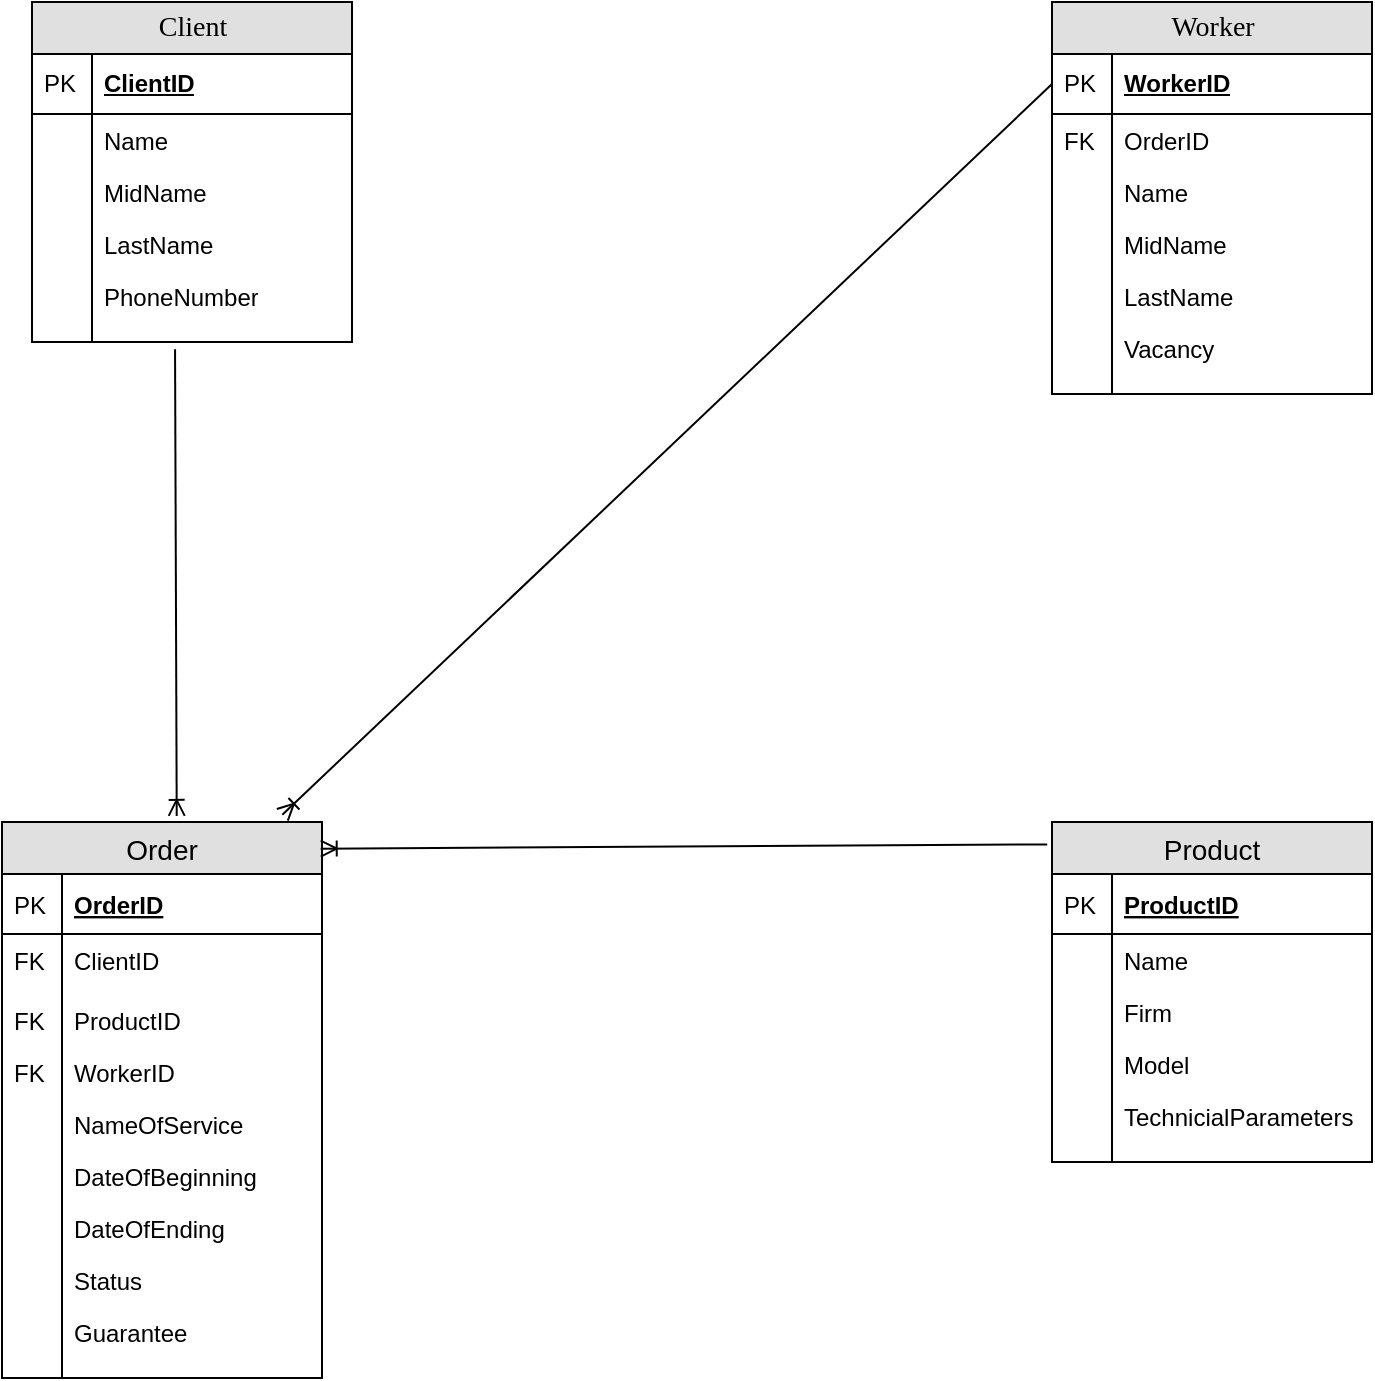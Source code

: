 <mxfile version="10.6.1" type="github"><diagram name="Page-1" id="e56a1550-8fbb-45ad-956c-1786394a9013"><mxGraphModel dx="1010" dy="582" grid="1" gridSize="10" guides="1" tooltips="1" connect="1" arrows="1" fold="1" page="1" pageScale="1" pageWidth="1100" pageHeight="850" background="#ffffff" math="0" shadow="0"><root><mxCell id="0"/><mxCell id="1" parent="0"/><mxCell id="2e49270ec7c68f3f-8" value="Client" style="swimlane;html=1;fontStyle=0;childLayout=stackLayout;horizontal=1;startSize=26;fillColor=#e0e0e0;horizontalStack=0;resizeParent=1;resizeLast=0;collapsible=1;marginBottom=0;swimlaneFillColor=#ffffff;align=center;rounded=0;shadow=0;comic=0;labelBackgroundColor=none;strokeColor=#000000;strokeWidth=1;fontFamily=Verdana;fontSize=14;fontColor=#000000;swimlaneLine=1;" parent="1" vertex="1"><mxGeometry x="140" y="9" width="160" height="170" as="geometry"/></mxCell><mxCell id="2e49270ec7c68f3f-9" value="ClientID" style="shape=partialRectangle;top=0;left=0;right=0;bottom=1;html=1;align=left;verticalAlign=middle;fillColor=none;spacingLeft=34;spacingRight=4;whiteSpace=wrap;overflow=hidden;rotatable=0;points=[[0,0.5],[1,0.5]];portConstraint=eastwest;dropTarget=0;fontStyle=5;" parent="2e49270ec7c68f3f-8" vertex="1"><mxGeometry y="26" width="160" height="30" as="geometry"/></mxCell><mxCell id="2e49270ec7c68f3f-10" value="PK" style="shape=partialRectangle;top=0;left=0;bottom=0;html=1;fillColor=none;align=left;verticalAlign=middle;spacingLeft=4;spacingRight=4;whiteSpace=wrap;overflow=hidden;rotatable=0;points=[];portConstraint=eastwest;part=1;" parent="2e49270ec7c68f3f-9" vertex="1" connectable="0"><mxGeometry width="30" height="30" as="geometry"/></mxCell><mxCell id="2e49270ec7c68f3f-11" value="Name" style="shape=partialRectangle;top=0;left=0;right=0;bottom=0;html=1;align=left;verticalAlign=top;fillColor=none;spacingLeft=34;spacingRight=4;whiteSpace=wrap;overflow=hidden;rotatable=0;points=[[0,0.5],[1,0.5]];portConstraint=eastwest;dropTarget=0;" parent="2e49270ec7c68f3f-8" vertex="1"><mxGeometry y="56" width="160" height="26" as="geometry"/></mxCell><mxCell id="2e49270ec7c68f3f-12" value="" style="shape=partialRectangle;top=0;left=0;bottom=0;html=1;fillColor=none;align=left;verticalAlign=top;spacingLeft=4;spacingRight=4;whiteSpace=wrap;overflow=hidden;rotatable=0;points=[];portConstraint=eastwest;part=1;" parent="2e49270ec7c68f3f-11" vertex="1" connectable="0"><mxGeometry width="30" height="26" as="geometry"/></mxCell><mxCell id="2e49270ec7c68f3f-13" value="MidName" style="shape=partialRectangle;top=0;left=0;right=0;bottom=0;html=1;align=left;verticalAlign=top;fillColor=none;spacingLeft=34;spacingRight=4;whiteSpace=wrap;overflow=hidden;rotatable=0;points=[[0,0.5],[1,0.5]];portConstraint=eastwest;dropTarget=0;" parent="2e49270ec7c68f3f-8" vertex="1"><mxGeometry y="82" width="160" height="26" as="geometry"/></mxCell><mxCell id="2e49270ec7c68f3f-14" value="" style="shape=partialRectangle;top=0;left=0;bottom=0;html=1;fillColor=none;align=left;verticalAlign=top;spacingLeft=4;spacingRight=4;whiteSpace=wrap;overflow=hidden;rotatable=0;points=[];portConstraint=eastwest;part=1;" parent="2e49270ec7c68f3f-13" vertex="1" connectable="0"><mxGeometry width="30" height="26" as="geometry"/></mxCell><mxCell id="2e49270ec7c68f3f-15" value="LastName" style="shape=partialRectangle;top=0;left=0;right=0;bottom=0;html=1;align=left;verticalAlign=top;fillColor=none;spacingLeft=34;spacingRight=4;whiteSpace=wrap;overflow=hidden;rotatable=0;points=[[0,0.5],[1,0.5]];portConstraint=eastwest;dropTarget=0;" parent="2e49270ec7c68f3f-8" vertex="1"><mxGeometry y="108" width="160" height="26" as="geometry"/></mxCell><mxCell id="2e49270ec7c68f3f-16" value="" style="shape=partialRectangle;top=0;left=0;bottom=0;html=1;fillColor=none;align=left;verticalAlign=top;spacingLeft=4;spacingRight=4;whiteSpace=wrap;overflow=hidden;rotatable=0;points=[];portConstraint=eastwest;part=1;" parent="2e49270ec7c68f3f-15" vertex="1" connectable="0"><mxGeometry width="30" height="26" as="geometry"/></mxCell><mxCell id="dgEd9h6C8QUHjy-DAuUv-50" value="PhoneNumber" style="shape=partialRectangle;top=0;left=0;right=0;bottom=0;html=1;align=left;verticalAlign=top;fillColor=none;spacingLeft=34;spacingRight=4;whiteSpace=wrap;overflow=hidden;rotatable=0;points=[[0,0.5],[1,0.5]];portConstraint=eastwest;dropTarget=0;" parent="2e49270ec7c68f3f-8" vertex="1"><mxGeometry y="134" width="160" height="26" as="geometry"/></mxCell><mxCell id="dgEd9h6C8QUHjy-DAuUv-51" value="" style="shape=partialRectangle;top=0;left=0;bottom=0;html=1;fillColor=none;align=left;verticalAlign=top;spacingLeft=4;spacingRight=4;whiteSpace=wrap;overflow=hidden;rotatable=0;points=[];portConstraint=eastwest;part=1;" parent="dgEd9h6C8QUHjy-DAuUv-50" vertex="1" connectable="0"><mxGeometry width="30" height="26" as="geometry"/></mxCell><mxCell id="2e49270ec7c68f3f-17" value="" style="shape=partialRectangle;top=0;left=0;right=0;bottom=0;html=1;align=left;verticalAlign=top;fillColor=none;spacingLeft=34;spacingRight=4;whiteSpace=wrap;overflow=hidden;rotatable=0;points=[[0,0.5],[1,0.5]];portConstraint=eastwest;dropTarget=0;" parent="2e49270ec7c68f3f-8" vertex="1"><mxGeometry y="160" width="160" height="10" as="geometry"/></mxCell><mxCell id="2e49270ec7c68f3f-18" value="" style="shape=partialRectangle;top=0;left=0;bottom=0;html=1;fillColor=none;align=left;verticalAlign=top;spacingLeft=4;spacingRight=4;whiteSpace=wrap;overflow=hidden;rotatable=0;points=[];portConstraint=eastwest;part=1;" parent="2e49270ec7c68f3f-17" vertex="1" connectable="0"><mxGeometry width="30" height="10" as="geometry"/></mxCell><mxCell id="2e49270ec7c68f3f-30" value="Worker" style="swimlane;html=1;fontStyle=0;childLayout=stackLayout;horizontal=1;startSize=26;fillColor=#e0e0e0;horizontalStack=0;resizeParent=1;resizeLast=0;collapsible=1;marginBottom=0;swimlaneFillColor=#ffffff;align=center;rounded=0;shadow=0;comic=0;labelBackgroundColor=none;strokeColor=#000000;strokeWidth=1;fontFamily=Verdana;fontSize=14;fontColor=#000000;" parent="1" vertex="1"><mxGeometry x="650" y="9" width="160" height="196" as="geometry"/></mxCell><mxCell id="2e49270ec7c68f3f-31" value="WorkerID" style="shape=partialRectangle;top=0;left=0;right=0;bottom=1;html=1;align=left;verticalAlign=middle;fillColor=none;spacingLeft=34;spacingRight=4;whiteSpace=wrap;overflow=hidden;rotatable=0;points=[[0,0.5],[1,0.5]];portConstraint=eastwest;dropTarget=0;fontStyle=5;" parent="2e49270ec7c68f3f-30" vertex="1"><mxGeometry y="26" width="160" height="30" as="geometry"/></mxCell><mxCell id="2e49270ec7c68f3f-32" value="PK" style="shape=partialRectangle;top=0;left=0;bottom=0;html=1;fillColor=none;align=left;verticalAlign=middle;spacingLeft=4;spacingRight=4;whiteSpace=wrap;overflow=hidden;rotatable=0;points=[];portConstraint=eastwest;part=1;" parent="2e49270ec7c68f3f-31" vertex="1" connectable="0"><mxGeometry width="30" height="30" as="geometry"/></mxCell><mxCell id="E06FmW0-NuVDLcT7gQHS-4" value="OrderID" style="shape=partialRectangle;top=0;left=0;right=0;bottom=0;align=left;verticalAlign=top;fillColor=none;spacingLeft=34;spacingRight=4;overflow=hidden;rotatable=0;points=[[0,0.5],[1,0.5]];portConstraint=eastwest;dropTarget=0;fontSize=12;" parent="2e49270ec7c68f3f-30" vertex="1"><mxGeometry y="56" width="160" height="26" as="geometry"/></mxCell><mxCell id="E06FmW0-NuVDLcT7gQHS-5" value="FK" style="shape=partialRectangle;top=0;left=0;bottom=0;fillColor=none;align=left;verticalAlign=top;spacingLeft=4;spacingRight=4;overflow=hidden;rotatable=0;points=[];portConstraint=eastwest;part=1;fontSize=12;" parent="E06FmW0-NuVDLcT7gQHS-4" vertex="1" connectable="0"><mxGeometry width="30" height="26" as="geometry"/></mxCell><mxCell id="2e49270ec7c68f3f-33" value="Name" style="shape=partialRectangle;top=0;left=0;right=0;bottom=0;html=1;align=left;verticalAlign=top;fillColor=none;spacingLeft=34;spacingRight=4;whiteSpace=wrap;overflow=hidden;rotatable=0;points=[[0,0.5],[1,0.5]];portConstraint=eastwest;dropTarget=0;" parent="2e49270ec7c68f3f-30" vertex="1"><mxGeometry y="82" width="160" height="26" as="geometry"/></mxCell><mxCell id="2e49270ec7c68f3f-34" value="" style="shape=partialRectangle;top=0;left=0;bottom=0;html=1;fillColor=none;align=left;verticalAlign=top;spacingLeft=4;spacingRight=4;whiteSpace=wrap;overflow=hidden;rotatable=0;points=[];portConstraint=eastwest;part=1;" parent="2e49270ec7c68f3f-33" vertex="1" connectable="0"><mxGeometry width="30" height="26" as="geometry"/></mxCell><mxCell id="2e49270ec7c68f3f-35" value="MidName" style="shape=partialRectangle;top=0;left=0;right=0;bottom=0;html=1;align=left;verticalAlign=top;fillColor=none;spacingLeft=34;spacingRight=4;whiteSpace=wrap;overflow=hidden;rotatable=0;points=[[0,0.5],[1,0.5]];portConstraint=eastwest;dropTarget=0;" parent="2e49270ec7c68f3f-30" vertex="1"><mxGeometry y="108" width="160" height="26" as="geometry"/></mxCell><mxCell id="2e49270ec7c68f3f-36" value="" style="shape=partialRectangle;top=0;left=0;bottom=0;html=1;fillColor=none;align=left;verticalAlign=top;spacingLeft=4;spacingRight=4;whiteSpace=wrap;overflow=hidden;rotatable=0;points=[];portConstraint=eastwest;part=1;" parent="2e49270ec7c68f3f-35" vertex="1" connectable="0"><mxGeometry width="30" height="26" as="geometry"/></mxCell><mxCell id="2e49270ec7c68f3f-37" value="LastName" style="shape=partialRectangle;top=0;left=0;right=0;bottom=0;html=1;align=left;verticalAlign=top;fillColor=none;spacingLeft=34;spacingRight=4;whiteSpace=wrap;overflow=hidden;rotatable=0;points=[[0,0.5],[1,0.5]];portConstraint=eastwest;dropTarget=0;" parent="2e49270ec7c68f3f-30" vertex="1"><mxGeometry y="134" width="160" height="26" as="geometry"/></mxCell><mxCell id="2e49270ec7c68f3f-38" value="" style="shape=partialRectangle;top=0;left=0;bottom=0;html=1;fillColor=none;align=left;verticalAlign=top;spacingLeft=4;spacingRight=4;whiteSpace=wrap;overflow=hidden;rotatable=0;points=[];portConstraint=eastwest;part=1;" parent="2e49270ec7c68f3f-37" vertex="1" connectable="0"><mxGeometry width="30" height="26" as="geometry"/></mxCell><mxCell id="dgEd9h6C8QUHjy-DAuUv-56" value="Vacancy" style="shape=partialRectangle;top=0;left=0;right=0;bottom=0;html=1;align=left;verticalAlign=top;fillColor=none;spacingLeft=34;spacingRight=4;whiteSpace=wrap;overflow=hidden;rotatable=0;points=[[0,0.5],[1,0.5]];portConstraint=eastwest;dropTarget=0;" parent="2e49270ec7c68f3f-30" vertex="1"><mxGeometry y="160" width="160" height="26" as="geometry"/></mxCell><mxCell id="dgEd9h6C8QUHjy-DAuUv-57" value="" style="shape=partialRectangle;top=0;left=0;bottom=0;html=1;fillColor=none;align=left;verticalAlign=top;spacingLeft=4;spacingRight=4;whiteSpace=wrap;overflow=hidden;rotatable=0;points=[];portConstraint=eastwest;part=1;" parent="dgEd9h6C8QUHjy-DAuUv-56" vertex="1" connectable="0"><mxGeometry width="30" height="26" as="geometry"/></mxCell><mxCell id="2e49270ec7c68f3f-39" value="" style="shape=partialRectangle;top=0;left=0;right=0;bottom=0;html=1;align=left;verticalAlign=top;fillColor=none;spacingLeft=34;spacingRight=4;whiteSpace=wrap;overflow=hidden;rotatable=0;points=[[0,0.5],[1,0.5]];portConstraint=eastwest;dropTarget=0;" parent="2e49270ec7c68f3f-30" vertex="1"><mxGeometry y="186" width="160" height="10" as="geometry"/></mxCell><mxCell id="2e49270ec7c68f3f-40" value="" style="shape=partialRectangle;top=0;left=0;bottom=0;html=1;fillColor=none;align=left;verticalAlign=top;spacingLeft=4;spacingRight=4;whiteSpace=wrap;overflow=hidden;rotatable=0;points=[];portConstraint=eastwest;part=1;" parent="2e49270ec7c68f3f-39" vertex="1" connectable="0"><mxGeometry width="30" height="10" as="geometry"/></mxCell><mxCell id="dgEd9h6C8QUHjy-DAuUv-1" value="Order" style="swimlane;fontStyle=0;childLayout=stackLayout;horizontal=1;startSize=26;fillColor=#e0e0e0;horizontalStack=0;resizeParent=1;resizeParentMax=0;resizeLast=0;collapsible=1;marginBottom=0;swimlaneFillColor=#ffffff;align=center;fontSize=14;" parent="1" vertex="1"><mxGeometry x="125" y="419" width="160" height="278" as="geometry"><mxRectangle x="250" y="333" width="70" height="26" as="alternateBounds"/></mxGeometry></mxCell><mxCell id="dgEd9h6C8QUHjy-DAuUv-2" value="OrderID" style="shape=partialRectangle;top=0;left=0;right=0;bottom=1;align=left;verticalAlign=middle;fillColor=none;spacingLeft=34;spacingRight=4;overflow=hidden;rotatable=0;points=[[0,0.5],[1,0.5]];portConstraint=eastwest;dropTarget=0;fontStyle=5;fontSize=12;" parent="dgEd9h6C8QUHjy-DAuUv-1" vertex="1"><mxGeometry y="26" width="160" height="30" as="geometry"/></mxCell><mxCell id="dgEd9h6C8QUHjy-DAuUv-3" value="PK" style="shape=partialRectangle;top=0;left=0;bottom=0;fillColor=none;align=left;verticalAlign=middle;spacingLeft=4;spacingRight=4;overflow=hidden;rotatable=0;points=[];portConstraint=eastwest;part=1;fontSize=12;" parent="dgEd9h6C8QUHjy-DAuUv-2" vertex="1" connectable="0"><mxGeometry width="30" height="30" as="geometry"/></mxCell><mxCell id="dgEd9h6C8QUHjy-DAuUv-54" value="ClientID" style="shape=partialRectangle;top=0;left=0;right=0;bottom=0;align=left;verticalAlign=top;fillColor=none;spacingLeft=34;spacingRight=4;overflow=hidden;rotatable=0;points=[[0,0.5],[1,0.5]];portConstraint=eastwest;dropTarget=0;fontSize=12;" parent="dgEd9h6C8QUHjy-DAuUv-1" vertex="1"><mxGeometry y="56" width="160" height="30" as="geometry"/></mxCell><mxCell id="dgEd9h6C8QUHjy-DAuUv-55" value="FK" style="shape=partialRectangle;top=0;left=0;bottom=0;fillColor=none;align=left;verticalAlign=top;spacingLeft=4;spacingRight=4;overflow=hidden;rotatable=0;points=[];portConstraint=eastwest;part=1;fontSize=12;" parent="dgEd9h6C8QUHjy-DAuUv-54" vertex="1" connectable="0"><mxGeometry width="30" height="30" as="geometry"/></mxCell><mxCell id="dgEd9h6C8QUHjy-DAuUv-52" value="ProductID" style="shape=partialRectangle;top=0;left=0;right=0;bottom=0;align=left;verticalAlign=top;fillColor=none;spacingLeft=34;spacingRight=4;overflow=hidden;rotatable=0;points=[[0,0.5],[1,0.5]];portConstraint=eastwest;dropTarget=0;fontSize=12;" parent="dgEd9h6C8QUHjy-DAuUv-1" vertex="1"><mxGeometry y="86" width="160" height="26" as="geometry"/></mxCell><mxCell id="dgEd9h6C8QUHjy-DAuUv-53" value="FK" style="shape=partialRectangle;top=0;left=0;bottom=0;fillColor=none;align=left;verticalAlign=top;spacingLeft=4;spacingRight=4;overflow=hidden;rotatable=0;points=[];portConstraint=eastwest;part=1;fontSize=12;" parent="dgEd9h6C8QUHjy-DAuUv-52" vertex="1" connectable="0"><mxGeometry width="30" height="26" as="geometry"/></mxCell><mxCell id="Cm2wK3WcRPLcECe4KZQW-1" value="WorkerID" style="shape=partialRectangle;top=0;left=0;right=0;bottom=0;align=left;verticalAlign=top;fillColor=none;spacingLeft=34;spacingRight=4;overflow=hidden;rotatable=0;points=[[0,0.5],[1,0.5]];portConstraint=eastwest;dropTarget=0;fontSize=12;" vertex="1" parent="dgEd9h6C8QUHjy-DAuUv-1"><mxGeometry y="112" width="160" height="26" as="geometry"/></mxCell><mxCell id="Cm2wK3WcRPLcECe4KZQW-2" value="FK" style="shape=partialRectangle;top=0;left=0;bottom=0;fillColor=none;align=left;verticalAlign=top;spacingLeft=4;spacingRight=4;overflow=hidden;rotatable=0;points=[];portConstraint=eastwest;part=1;fontSize=12;" vertex="1" connectable="0" parent="Cm2wK3WcRPLcECe4KZQW-1"><mxGeometry width="30" height="26" as="geometry"/></mxCell><mxCell id="dgEd9h6C8QUHjy-DAuUv-4" value="NameOfService" style="shape=partialRectangle;top=0;left=0;right=0;bottom=0;align=left;verticalAlign=top;fillColor=none;spacingLeft=34;spacingRight=4;overflow=hidden;rotatable=0;points=[[0,0.5],[1,0.5]];portConstraint=eastwest;dropTarget=0;fontSize=12;" parent="dgEd9h6C8QUHjy-DAuUv-1" vertex="1"><mxGeometry y="138" width="160" height="26" as="geometry"/></mxCell><mxCell id="dgEd9h6C8QUHjy-DAuUv-5" value="" style="shape=partialRectangle;top=0;left=0;bottom=0;fillColor=none;align=left;verticalAlign=top;spacingLeft=4;spacingRight=4;overflow=hidden;rotatable=0;points=[];portConstraint=eastwest;part=1;fontSize=12;" parent="dgEd9h6C8QUHjy-DAuUv-4" vertex="1" connectable="0"><mxGeometry width="30" height="26" as="geometry"/></mxCell><mxCell id="dgEd9h6C8QUHjy-DAuUv-6" value="DateOfBeginning" style="shape=partialRectangle;top=0;left=0;right=0;bottom=0;align=left;verticalAlign=top;fillColor=none;spacingLeft=34;spacingRight=4;overflow=hidden;rotatable=0;points=[[0,0.5],[1,0.5]];portConstraint=eastwest;dropTarget=0;fontSize=12;" parent="dgEd9h6C8QUHjy-DAuUv-1" vertex="1"><mxGeometry y="164" width="160" height="26" as="geometry"/></mxCell><mxCell id="dgEd9h6C8QUHjy-DAuUv-7" value="" style="shape=partialRectangle;top=0;left=0;bottom=0;fillColor=none;align=left;verticalAlign=top;spacingLeft=4;spacingRight=4;overflow=hidden;rotatable=0;points=[];portConstraint=eastwest;part=1;fontSize=12;" parent="dgEd9h6C8QUHjy-DAuUv-6" vertex="1" connectable="0"><mxGeometry width="30" height="26" as="geometry"/></mxCell><mxCell id="dgEd9h6C8QUHjy-DAuUv-59" value="DateOfEnding" style="shape=partialRectangle;top=0;left=0;right=0;bottom=0;align=left;verticalAlign=top;fillColor=none;spacingLeft=34;spacingRight=4;overflow=hidden;rotatable=0;points=[[0,0.5],[1,0.5]];portConstraint=eastwest;dropTarget=0;fontSize=12;" parent="dgEd9h6C8QUHjy-DAuUv-1" vertex="1"><mxGeometry y="190" width="160" height="26" as="geometry"/></mxCell><mxCell id="dgEd9h6C8QUHjy-DAuUv-60" value="" style="shape=partialRectangle;top=0;left=0;bottom=0;fillColor=none;align=left;verticalAlign=top;spacingLeft=4;spacingRight=4;overflow=hidden;rotatable=0;points=[];portConstraint=eastwest;part=1;fontSize=12;" parent="dgEd9h6C8QUHjy-DAuUv-59" vertex="1" connectable="0"><mxGeometry width="30" height="26" as="geometry"/></mxCell><mxCell id="dgEd9h6C8QUHjy-DAuUv-63" value="Status" style="shape=partialRectangle;top=0;left=0;right=0;bottom=0;align=left;verticalAlign=top;fillColor=none;spacingLeft=34;spacingRight=4;overflow=hidden;rotatable=0;points=[[0,0.5],[1,0.5]];portConstraint=eastwest;dropTarget=0;fontSize=12;" parent="dgEd9h6C8QUHjy-DAuUv-1" vertex="1"><mxGeometry y="216" width="160" height="26" as="geometry"/></mxCell><mxCell id="dgEd9h6C8QUHjy-DAuUv-64" value="" style="shape=partialRectangle;top=0;left=0;bottom=0;fillColor=none;align=left;verticalAlign=top;spacingLeft=4;spacingRight=4;overflow=hidden;rotatable=0;points=[];portConstraint=eastwest;part=1;fontSize=12;" parent="dgEd9h6C8QUHjy-DAuUv-63" vertex="1" connectable="0"><mxGeometry width="30" height="26" as="geometry"/></mxCell><mxCell id="dgEd9h6C8QUHjy-DAuUv-8" value="Guarantee" style="shape=partialRectangle;top=0;left=0;right=0;bottom=0;align=left;verticalAlign=top;fillColor=none;spacingLeft=34;spacingRight=4;overflow=hidden;rotatable=0;points=[[0,0.5],[1,0.5]];portConstraint=eastwest;dropTarget=0;fontSize=12;" parent="dgEd9h6C8QUHjy-DAuUv-1" vertex="1"><mxGeometry y="242" width="160" height="26" as="geometry"/></mxCell><mxCell id="dgEd9h6C8QUHjy-DAuUv-9" value="" style="shape=partialRectangle;top=0;left=0;bottom=0;fillColor=none;align=left;verticalAlign=top;spacingLeft=4;spacingRight=4;overflow=hidden;rotatable=0;points=[];portConstraint=eastwest;part=1;fontSize=12;" parent="dgEd9h6C8QUHjy-DAuUv-8" vertex="1" connectable="0"><mxGeometry width="30" height="26" as="geometry"/></mxCell><mxCell id="dgEd9h6C8QUHjy-DAuUv-10" value="" style="shape=partialRectangle;top=0;left=0;right=0;bottom=0;align=left;verticalAlign=top;fillColor=none;spacingLeft=34;spacingRight=4;overflow=hidden;rotatable=0;points=[[0,0.5],[1,0.5]];portConstraint=eastwest;dropTarget=0;fontSize=12;" parent="dgEd9h6C8QUHjy-DAuUv-1" vertex="1"><mxGeometry y="268" width="160" height="10" as="geometry"/></mxCell><mxCell id="dgEd9h6C8QUHjy-DAuUv-11" value="" style="shape=partialRectangle;top=0;left=0;bottom=0;fillColor=none;align=left;verticalAlign=top;spacingLeft=4;spacingRight=4;overflow=hidden;rotatable=0;points=[];portConstraint=eastwest;part=1;fontSize=12;" parent="dgEd9h6C8QUHjy-DAuUv-10" vertex="1" connectable="0"><mxGeometry width="30" height="10" as="geometry"/></mxCell><mxCell id="dgEd9h6C8QUHjy-DAuUv-12" value="Product" style="swimlane;fontStyle=0;childLayout=stackLayout;horizontal=1;startSize=26;fillColor=#e0e0e0;horizontalStack=0;resizeParent=1;resizeParentMax=0;resizeLast=0;collapsible=1;marginBottom=0;swimlaneFillColor=#ffffff;align=center;fontSize=14;" parent="1" vertex="1"><mxGeometry x="650" y="419" width="160" height="170" as="geometry"/></mxCell><mxCell id="dgEd9h6C8QUHjy-DAuUv-13" value="ProductID" style="shape=partialRectangle;top=0;left=0;right=0;bottom=1;align=left;verticalAlign=middle;fillColor=none;spacingLeft=34;spacingRight=4;overflow=hidden;rotatable=0;points=[[0,0.5],[1,0.5]];portConstraint=eastwest;dropTarget=0;fontStyle=5;fontSize=12;" parent="dgEd9h6C8QUHjy-DAuUv-12" vertex="1"><mxGeometry y="26" width="160" height="30" as="geometry"/></mxCell><mxCell id="dgEd9h6C8QUHjy-DAuUv-14" value="PK" style="shape=partialRectangle;top=0;left=0;bottom=0;fillColor=none;align=left;verticalAlign=middle;spacingLeft=4;spacingRight=4;overflow=hidden;rotatable=0;points=[];portConstraint=eastwest;part=1;fontSize=12;" parent="dgEd9h6C8QUHjy-DAuUv-13" vertex="1" connectable="0"><mxGeometry width="30" height="30" as="geometry"/></mxCell><mxCell id="dgEd9h6C8QUHjy-DAuUv-15" value="Name" style="shape=partialRectangle;top=0;left=0;right=0;bottom=0;align=left;verticalAlign=top;fillColor=none;spacingLeft=34;spacingRight=4;overflow=hidden;rotatable=0;points=[[0,0.5],[1,0.5]];portConstraint=eastwest;dropTarget=0;fontSize=12;" parent="dgEd9h6C8QUHjy-DAuUv-12" vertex="1"><mxGeometry y="56" width="160" height="26" as="geometry"/></mxCell><mxCell id="dgEd9h6C8QUHjy-DAuUv-16" value="" style="shape=partialRectangle;top=0;left=0;bottom=0;fillColor=none;align=left;verticalAlign=top;spacingLeft=4;spacingRight=4;overflow=hidden;rotatable=0;points=[];portConstraint=eastwest;part=1;fontSize=12;" parent="dgEd9h6C8QUHjy-DAuUv-15" vertex="1" connectable="0"><mxGeometry width="30" height="26" as="geometry"/></mxCell><mxCell id="dgEd9h6C8QUHjy-DAuUv-17" value="Firm" style="shape=partialRectangle;top=0;left=0;right=0;bottom=0;align=left;verticalAlign=top;fillColor=none;spacingLeft=34;spacingRight=4;overflow=hidden;rotatable=0;points=[[0,0.5],[1,0.5]];portConstraint=eastwest;dropTarget=0;fontSize=12;" parent="dgEd9h6C8QUHjy-DAuUv-12" vertex="1"><mxGeometry y="82" width="160" height="26" as="geometry"/></mxCell><mxCell id="dgEd9h6C8QUHjy-DAuUv-18" value="" style="shape=partialRectangle;top=0;left=0;bottom=0;fillColor=none;align=left;verticalAlign=top;spacingLeft=4;spacingRight=4;overflow=hidden;rotatable=0;points=[];portConstraint=eastwest;part=1;fontSize=12;" parent="dgEd9h6C8QUHjy-DAuUv-17" vertex="1" connectable="0"><mxGeometry width="30" height="26" as="geometry"/></mxCell><mxCell id="dgEd9h6C8QUHjy-DAuUv-19" value="Model" style="shape=partialRectangle;top=0;left=0;right=0;bottom=0;align=left;verticalAlign=top;fillColor=none;spacingLeft=34;spacingRight=4;overflow=hidden;rotatable=0;points=[[0,0.5],[1,0.5]];portConstraint=eastwest;dropTarget=0;fontSize=12;" parent="dgEd9h6C8QUHjy-DAuUv-12" vertex="1"><mxGeometry y="108" width="160" height="26" as="geometry"/></mxCell><mxCell id="dgEd9h6C8QUHjy-DAuUv-20" value="" style="shape=partialRectangle;top=0;left=0;bottom=0;fillColor=none;align=left;verticalAlign=top;spacingLeft=4;spacingRight=4;overflow=hidden;rotatable=0;points=[];portConstraint=eastwest;part=1;fontSize=12;" parent="dgEd9h6C8QUHjy-DAuUv-19" vertex="1" connectable="0"><mxGeometry width="30" height="26" as="geometry"/></mxCell><mxCell id="dgEd9h6C8QUHjy-DAuUv-61" value="TechnicialParameters" style="shape=partialRectangle;top=0;left=0;right=0;bottom=0;align=left;verticalAlign=top;fillColor=none;spacingLeft=34;spacingRight=4;overflow=hidden;rotatable=0;points=[[0,0.5],[1,0.5]];portConstraint=eastwest;dropTarget=0;fontSize=12;" parent="dgEd9h6C8QUHjy-DAuUv-12" vertex="1"><mxGeometry y="134" width="160" height="26" as="geometry"/></mxCell><mxCell id="dgEd9h6C8QUHjy-DAuUv-62" value="" style="shape=partialRectangle;top=0;left=0;bottom=0;fillColor=none;align=left;verticalAlign=top;spacingLeft=4;spacingRight=4;overflow=hidden;rotatable=0;points=[];portConstraint=eastwest;part=1;fontSize=12;" parent="dgEd9h6C8QUHjy-DAuUv-61" vertex="1" connectable="0"><mxGeometry width="30" height="26" as="geometry"/></mxCell><mxCell id="dgEd9h6C8QUHjy-DAuUv-21" value="" style="shape=partialRectangle;top=0;left=0;right=0;bottom=0;align=left;verticalAlign=top;fillColor=none;spacingLeft=34;spacingRight=4;overflow=hidden;rotatable=0;points=[[0,0.5],[1,0.5]];portConstraint=eastwest;dropTarget=0;fontSize=12;" parent="dgEd9h6C8QUHjy-DAuUv-12" vertex="1"><mxGeometry y="160" width="160" height="10" as="geometry"/></mxCell><mxCell id="dgEd9h6C8QUHjy-DAuUv-22" value="" style="shape=partialRectangle;top=0;left=0;bottom=0;fillColor=none;align=left;verticalAlign=top;spacingLeft=4;spacingRight=4;overflow=hidden;rotatable=0;points=[];portConstraint=eastwest;part=1;fontSize=12;" parent="dgEd9h6C8QUHjy-DAuUv-21" vertex="1" connectable="0"><mxGeometry width="30" height="10" as="geometry"/></mxCell><mxCell id="dgEd9h6C8QUHjy-DAuUv-47" value="" style="fontSize=12;html=1;endArrow=ERoneToMany;entryX=0.996;entryY=0.048;entryDx=0;entryDy=0;entryPerimeter=0;exitX=-0.015;exitY=0.066;exitDx=0;exitDy=0;exitPerimeter=0;" parent="1" source="dgEd9h6C8QUHjy-DAuUv-12" target="dgEd9h6C8QUHjy-DAuUv-1" edge="1"><mxGeometry width="100" height="100" relative="1" as="geometry"><mxPoint x="540" y="330" as="sourcePoint"/><mxPoint x="360" y="450" as="targetPoint"/></mxGeometry></mxCell><mxCell id="dgEd9h6C8QUHjy-DAuUv-48" value="" style="fontSize=12;html=1;endArrow=ERoneToMany;exitX=0.447;exitY=1.36;exitDx=0;exitDy=0;exitPerimeter=0;entryX=0.546;entryY=-0.011;entryDx=0;entryDy=0;entryPerimeter=0;" parent="1" source="2e49270ec7c68f3f-17" target="dgEd9h6C8QUHjy-DAuUv-1" edge="1"><mxGeometry width="100" height="100" relative="1" as="geometry"><mxPoint x="170" y="320" as="sourcePoint"/><mxPoint x="220" y="340" as="targetPoint"/></mxGeometry></mxCell><mxCell id="dgEd9h6C8QUHjy-DAuUv-49" value="" style="fontSize=12;html=1;endArrow=ERoneToMany;entryX=0.876;entryY=-0.013;entryDx=0;entryDy=0;entryPerimeter=0;exitX=0;exitY=0.5;exitDx=0;exitDy=0;" parent="1" source="2e49270ec7c68f3f-31" target="dgEd9h6C8QUHjy-DAuUv-1" edge="1"><mxGeometry width="100" height="100" relative="1" as="geometry"><mxPoint x="380" y="80" as="sourcePoint"/><mxPoint x="580" y="180" as="targetPoint"/></mxGeometry></mxCell></root></mxGraphModel></diagram></mxfile>